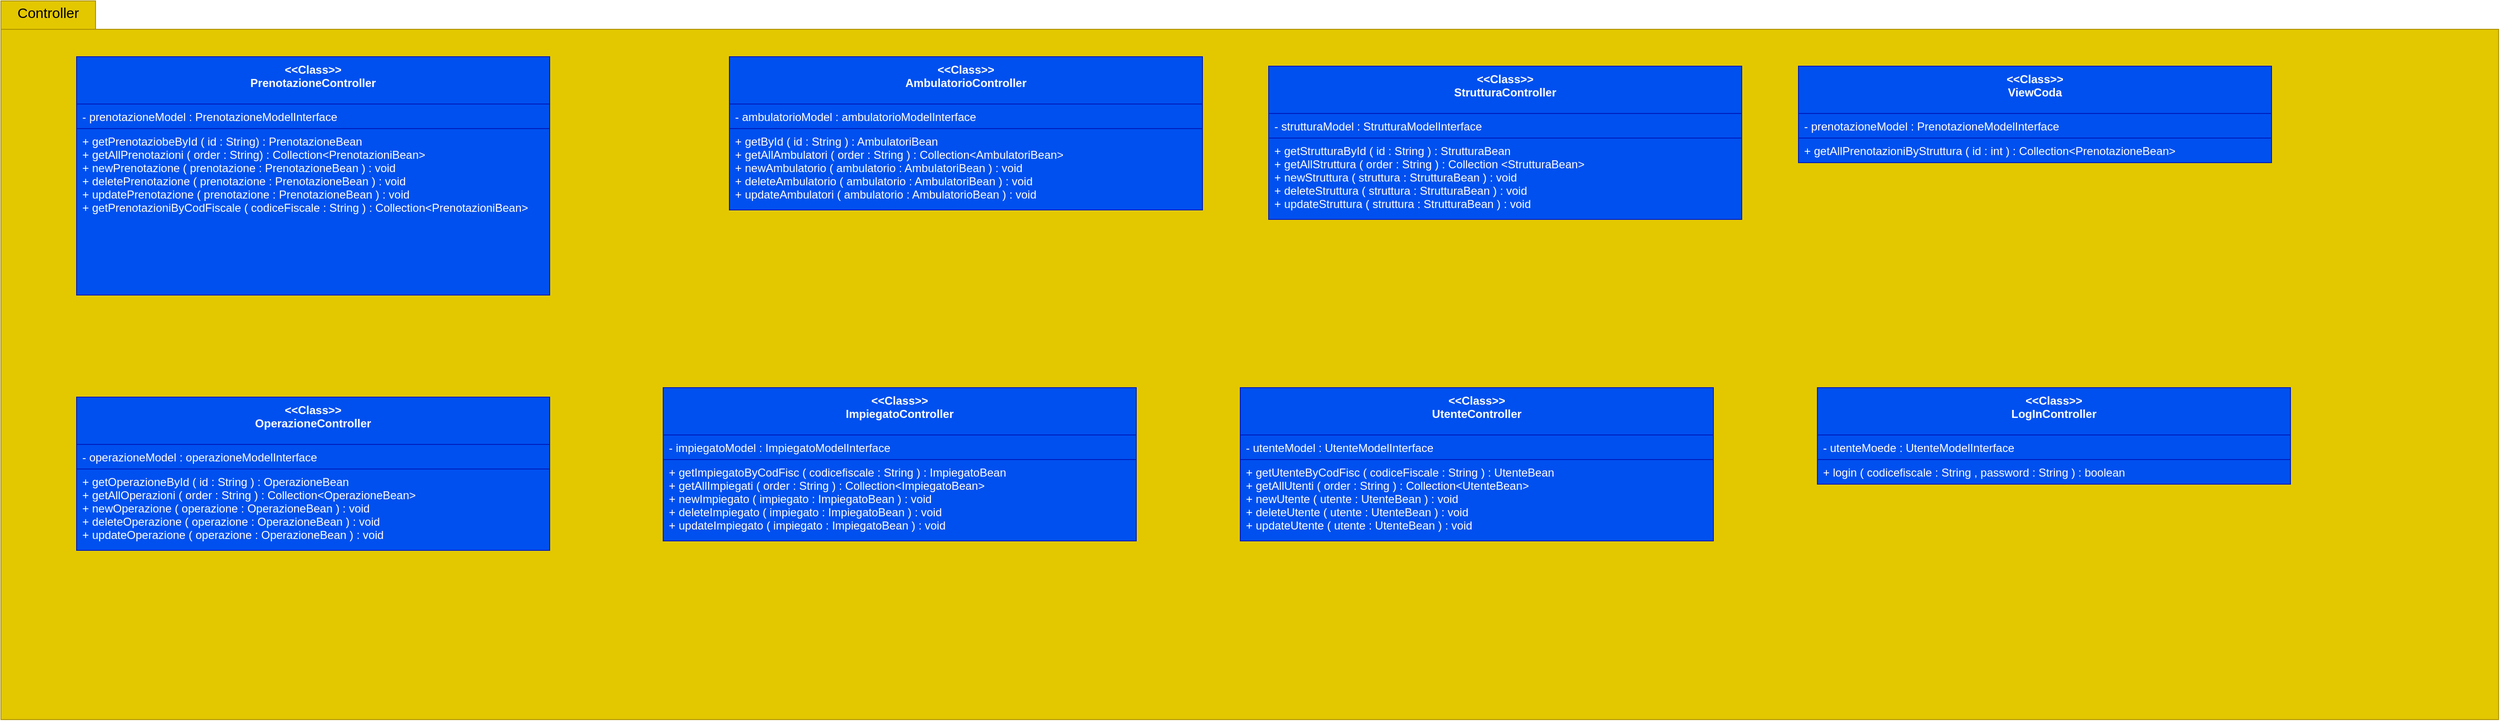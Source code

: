 <mxfile version="13.9.5" type="device"><diagram id="oaaYLRDvZi2pZjZog_aN" name="Pagina-1"><mxGraphModel dx="2900" dy="2317" grid="1" gridSize="10" guides="1" tooltips="1" connect="1" arrows="1" fold="1" page="1" pageScale="1" pageWidth="827" pageHeight="1169" math="0" shadow="0"><root><mxCell id="0"/><mxCell id="1" parent="0"/><mxCell id="p8q6D1VRBhW9JgvPj3aj-1" value="" style="shape=folder;fontStyle=1;spacingTop=10;tabWidth=100;tabHeight=30;tabPosition=left;html=1;fillColor=#e3c800;strokeColor=#B09500;fontColor=#ffffff;" vertex="1" parent="1"><mxGeometry x="200" y="241" width="2640" height="760" as="geometry"/></mxCell><mxCell id="p8q6D1VRBhW9JgvPj3aj-2" value="&lt;font style=&quot;font-size: 15px&quot;&gt;Controller&lt;/font&gt;" style="text;html=1;strokeColor=none;fillColor=none;align=center;verticalAlign=middle;whiteSpace=wrap;rounded=0;" vertex="1" parent="1"><mxGeometry x="230" y="243" width="40" height="20" as="geometry"/></mxCell><mxCell id="p8q6D1VRBhW9JgvPj3aj-19" value="&lt;&lt;Class&gt;&gt;&#10;OperazioneController" style="swimlane;fontStyle=1;align=center;verticalAlign=top;childLayout=stackLayout;horizontal=1;startSize=50;horizontalStack=0;resizeParent=1;resizeParentMax=0;resizeLast=0;collapsible=1;marginBottom=0;fillColor=#0050ef;strokeColor=#001DBC;fontColor=#ffffff;" vertex="1" parent="1"><mxGeometry x="280" y="660" width="500" height="162" as="geometry"/></mxCell><mxCell id="p8q6D1VRBhW9JgvPj3aj-20" value="- operazioneModel : operazioneModelInterface" style="text;strokeColor=#001DBC;fillColor=#0050ef;align=left;verticalAlign=top;spacingLeft=4;spacingRight=4;overflow=hidden;rotatable=0;points=[[0,0.5],[1,0.5]];portConstraint=eastwest;fontColor=#ffffff;" vertex="1" parent="p8q6D1VRBhW9JgvPj3aj-19"><mxGeometry y="50" width="500" height="26" as="geometry"/></mxCell><mxCell id="p8q6D1VRBhW9JgvPj3aj-22" value="+ getOperazioneById ( id : String ) : OperazioneBean&#10;+ getAllOperazioni ( order : String ) : Collection&lt;OperazioneBean&gt;&#10;+ newOperazione ( operazione : OperazioneBean ) : void&#10;+ deleteOperazione ( operazione : OperazioneBean ) : void&#10;+ updateOperazione ( operazione : OperazioneBean ) : void" style="text;strokeColor=#001DBC;fillColor=#0050ef;align=left;verticalAlign=top;spacingLeft=4;spacingRight=4;overflow=hidden;rotatable=0;points=[[0,0.5],[1,0.5]];portConstraint=eastwest;fontColor=#ffffff;" vertex="1" parent="p8q6D1VRBhW9JgvPj3aj-19"><mxGeometry y="76" width="500" height="86" as="geometry"/></mxCell><mxCell id="p8q6D1VRBhW9JgvPj3aj-23" value="&lt;&lt;Class&gt;&gt;&#10;PrenotazioneController" style="swimlane;fontStyle=1;align=center;verticalAlign=top;childLayout=stackLayout;horizontal=1;startSize=50;horizontalStack=0;resizeParent=1;resizeParentMax=0;resizeLast=0;collapsible=1;marginBottom=0;fillColor=#0050ef;strokeColor=#001DBC;fontColor=#ffffff;" vertex="1" parent="1"><mxGeometry x="280" y="300" width="500" height="252" as="geometry"/></mxCell><mxCell id="p8q6D1VRBhW9JgvPj3aj-24" value="- prenotazioneModel : PrenotazioneModelInterface" style="text;strokeColor=#001DBC;fillColor=#0050ef;align=left;verticalAlign=top;spacingLeft=4;spacingRight=4;overflow=hidden;rotatable=0;points=[[0,0.5],[1,0.5]];portConstraint=eastwest;fontColor=#ffffff;" vertex="1" parent="p8q6D1VRBhW9JgvPj3aj-23"><mxGeometry y="50" width="500" height="26" as="geometry"/></mxCell><mxCell id="p8q6D1VRBhW9JgvPj3aj-26" value="+ getPrenotaziobeById ( id : String) : PrenotazioneBean&#10;+ getAllPrenotazioni ( order : String) : Collection&lt;PrenotazioniBean&gt;&#10;+ newPrenotazione ( prenotazione : PrenotazioneBean ) : void&#10;+ deletePrenotazione ( prenotazione : PrenotazioneBean ) : void&#10;+ updatePrenotazione ( prenotazione : PrenotazioneBean ) : void&#10;+ getPrenotazioniByCodFiscale ( codiceFiscale : String ) : Collection&lt;PrenotazioniBean&gt;&#10;" style="text;strokeColor=#001DBC;fillColor=#0050ef;align=left;verticalAlign=top;spacingLeft=4;spacingRight=4;overflow=hidden;rotatable=0;points=[[0,0.5],[1,0.5]];portConstraint=eastwest;fontColor=#ffffff;" vertex="1" parent="p8q6D1VRBhW9JgvPj3aj-23"><mxGeometry y="76" width="500" height="176" as="geometry"/></mxCell><mxCell id="p8q6D1VRBhW9JgvPj3aj-27" value="&lt;&lt;Class&gt;&gt;&#10;AmbulatorioController" style="swimlane;fontStyle=1;align=center;verticalAlign=top;childLayout=stackLayout;horizontal=1;startSize=50;horizontalStack=0;resizeParent=1;resizeParentMax=0;resizeLast=0;collapsible=1;marginBottom=0;fillColor=#0050ef;strokeColor=#001DBC;fontColor=#ffffff;" vertex="1" parent="1"><mxGeometry x="970" y="300" width="500" height="162" as="geometry"/></mxCell><mxCell id="p8q6D1VRBhW9JgvPj3aj-28" value="- ambulatorioModel : ambulatorioModelInterface" style="text;strokeColor=#001DBC;fillColor=#0050ef;align=left;verticalAlign=top;spacingLeft=4;spacingRight=4;overflow=hidden;rotatable=0;points=[[0,0.5],[1,0.5]];portConstraint=eastwest;fontColor=#ffffff;" vertex="1" parent="p8q6D1VRBhW9JgvPj3aj-27"><mxGeometry y="50" width="500" height="26" as="geometry"/></mxCell><mxCell id="p8q6D1VRBhW9JgvPj3aj-30" value="+ getById ( id : String ) : AmbulatoriBean&#10;+ getAllAmbulatori ( order : String ) : Collection&lt;AmbulatoriBean&gt;&#10;+ newAmbulatorio ( ambulatorio : AmbulatoriBean ) : void&#10;+ deleteAmbulatorio ( ambulatorio : AmbulatoriBean ) : void&#10;+ updateAmbulatori ( ambulatorio : AmbulatorioBean ) : void " style="text;strokeColor=#001DBC;fillColor=#0050ef;align=left;verticalAlign=top;spacingLeft=4;spacingRight=4;overflow=hidden;rotatable=0;points=[[0,0.5],[1,0.5]];portConstraint=eastwest;fontColor=#ffffff;" vertex="1" parent="p8q6D1VRBhW9JgvPj3aj-27"><mxGeometry y="76" width="500" height="86" as="geometry"/></mxCell><mxCell id="p8q6D1VRBhW9JgvPj3aj-31" value="&lt;&lt;Class&gt;&gt;&#10;ImpiegatoController" style="swimlane;fontStyle=1;align=center;verticalAlign=top;childLayout=stackLayout;horizontal=1;startSize=50;horizontalStack=0;resizeParent=1;resizeParentMax=0;resizeLast=0;collapsible=1;marginBottom=0;fillColor=#0050ef;strokeColor=#001DBC;fontColor=#ffffff;" vertex="1" parent="1"><mxGeometry x="900" y="650" width="500" height="162" as="geometry"/></mxCell><mxCell id="p8q6D1VRBhW9JgvPj3aj-32" value="- impiegatoModel : ImpiegatoModelInterface" style="text;strokeColor=#001DBC;fillColor=#0050ef;align=left;verticalAlign=top;spacingLeft=4;spacingRight=4;overflow=hidden;rotatable=0;points=[[0,0.5],[1,0.5]];portConstraint=eastwest;fontColor=#ffffff;" vertex="1" parent="p8q6D1VRBhW9JgvPj3aj-31"><mxGeometry y="50" width="500" height="26" as="geometry"/></mxCell><mxCell id="p8q6D1VRBhW9JgvPj3aj-34" value="+ getImpiegatoByCodFisc ( codicefiscale : String ) : ImpiegatoBean&#10;+ getAllImpiegati ( order : String ) : Collection&lt;ImpiegatoBean&gt;&#10;+ newImpiegato ( impiegato : ImpiegatoBean ) : void&#10;+ deleteImpiegato ( impiegato : ImpiegatoBean ) : void&#10;+ updateImpiegato ( impiegato : ImpiegatoBean ) : void" style="text;strokeColor=#001DBC;fillColor=#0050ef;align=left;verticalAlign=top;spacingLeft=4;spacingRight=4;overflow=hidden;rotatable=0;points=[[0,0.5],[1,0.5]];portConstraint=eastwest;fontColor=#ffffff;" vertex="1" parent="p8q6D1VRBhW9JgvPj3aj-31"><mxGeometry y="76" width="500" height="86" as="geometry"/></mxCell><mxCell id="p8q6D1VRBhW9JgvPj3aj-35" value="&lt;&lt;Class&gt;&gt;&#10;StrutturaController" style="swimlane;fontStyle=1;align=center;verticalAlign=top;childLayout=stackLayout;horizontal=1;startSize=50;horizontalStack=0;resizeParent=1;resizeParentMax=0;resizeLast=0;collapsible=1;marginBottom=0;fillColor=#0050ef;strokeColor=#001DBC;fontColor=#ffffff;" vertex="1" parent="1"><mxGeometry x="1540" y="310" width="500" height="162" as="geometry"/></mxCell><mxCell id="p8q6D1VRBhW9JgvPj3aj-36" value="- strutturaModel : StrutturaModelInterface" style="text;strokeColor=#001DBC;fillColor=#0050ef;align=left;verticalAlign=top;spacingLeft=4;spacingRight=4;overflow=hidden;rotatable=0;points=[[0,0.5],[1,0.5]];portConstraint=eastwest;fontColor=#ffffff;" vertex="1" parent="p8q6D1VRBhW9JgvPj3aj-35"><mxGeometry y="50" width="500" height="26" as="geometry"/></mxCell><mxCell id="p8q6D1VRBhW9JgvPj3aj-38" value="+ getStrutturaById ( id : String ) : StrutturaBean&#10;+ getAllStruttura ( order : String ) : Collection &lt;StrutturaBean&gt;&#10;+ newStruttura ( struttura : StrutturaBean ) : void&#10;+ deleteStruttura ( struttura : StrutturaBean ) : void&#10;+ updateStruttura ( struttura : StrutturaBean ) : void" style="text;strokeColor=#001DBC;fillColor=#0050ef;align=left;verticalAlign=top;spacingLeft=4;spacingRight=4;overflow=hidden;rotatable=0;points=[[0,0.5],[1,0.5]];portConstraint=eastwest;fontColor=#ffffff;" vertex="1" parent="p8q6D1VRBhW9JgvPj3aj-35"><mxGeometry y="76" width="500" height="86" as="geometry"/></mxCell><mxCell id="p8q6D1VRBhW9JgvPj3aj-39" value="&lt;&lt;Class&gt;&gt;&#10;UtenteController" style="swimlane;fontStyle=1;align=center;verticalAlign=top;childLayout=stackLayout;horizontal=1;startSize=50;horizontalStack=0;resizeParent=1;resizeParentMax=0;resizeLast=0;collapsible=1;marginBottom=0;fillColor=#0050ef;strokeColor=#001DBC;fontColor=#ffffff;" vertex="1" parent="1"><mxGeometry x="1510" y="650" width="500" height="162" as="geometry"/></mxCell><mxCell id="p8q6D1VRBhW9JgvPj3aj-40" value="- utenteModel : UtenteModelInterface" style="text;strokeColor=#001DBC;fillColor=#0050ef;align=left;verticalAlign=top;spacingLeft=4;spacingRight=4;overflow=hidden;rotatable=0;points=[[0,0.5],[1,0.5]];portConstraint=eastwest;fontColor=#ffffff;" vertex="1" parent="p8q6D1VRBhW9JgvPj3aj-39"><mxGeometry y="50" width="500" height="26" as="geometry"/></mxCell><mxCell id="p8q6D1VRBhW9JgvPj3aj-42" value="+ getUtenteByCodFisc ( codiceFiscale : String ) : UtenteBean&#10;+ getAllUtenti ( order : String ) : Collection&lt;UtenteBean&gt;&#10;+ newUtente ( utente : UtenteBean ) : void&#10;+ deleteUtente ( utente : UtenteBean ) : void&#10;+ updateUtente ( utente : UtenteBean ) : void" style="text;strokeColor=#001DBC;fillColor=#0050ef;align=left;verticalAlign=top;spacingLeft=4;spacingRight=4;overflow=hidden;rotatable=0;points=[[0,0.5],[1,0.5]];portConstraint=eastwest;fontColor=#ffffff;" vertex="1" parent="p8q6D1VRBhW9JgvPj3aj-39"><mxGeometry y="76" width="500" height="86" as="geometry"/></mxCell><mxCell id="p8q6D1VRBhW9JgvPj3aj-43" value="&lt;&lt;Class&gt;&gt;&#10;ViewCoda" style="swimlane;fontStyle=1;align=center;verticalAlign=top;childLayout=stackLayout;horizontal=1;startSize=50;horizontalStack=0;resizeParent=1;resizeParentMax=0;resizeLast=0;collapsible=1;marginBottom=0;fillColor=#0050ef;strokeColor=#001DBC;fontColor=#ffffff;" vertex="1" parent="1"><mxGeometry x="2100" y="310" width="500" height="102" as="geometry"/></mxCell><mxCell id="p8q6D1VRBhW9JgvPj3aj-44" value="- prenotazioneModel : PrenotazioneModelInterface" style="text;strokeColor=#001DBC;fillColor=#0050ef;align=left;verticalAlign=top;spacingLeft=4;spacingRight=4;overflow=hidden;rotatable=0;points=[[0,0.5],[1,0.5]];portConstraint=eastwest;fontColor=#ffffff;" vertex="1" parent="p8q6D1VRBhW9JgvPj3aj-43"><mxGeometry y="50" width="500" height="26" as="geometry"/></mxCell><mxCell id="p8q6D1VRBhW9JgvPj3aj-46" value="+ getAllPrenotazioniByStruttura ( id : int ) : Collection&lt;PrenotazioneBean&gt;" style="text;strokeColor=#001DBC;fillColor=#0050ef;align=left;verticalAlign=top;spacingLeft=4;spacingRight=4;overflow=hidden;rotatable=0;points=[[0,0.5],[1,0.5]];portConstraint=eastwest;fontColor=#ffffff;" vertex="1" parent="p8q6D1VRBhW9JgvPj3aj-43"><mxGeometry y="76" width="500" height="26" as="geometry"/></mxCell><mxCell id="p8q6D1VRBhW9JgvPj3aj-47" value="&lt;&lt;Class&gt;&gt;&#10;LogInController" style="swimlane;fontStyle=1;align=center;verticalAlign=top;childLayout=stackLayout;horizontal=1;startSize=50;horizontalStack=0;resizeParent=1;resizeParentMax=0;resizeLast=0;collapsible=1;marginBottom=0;fillColor=#0050ef;strokeColor=#001DBC;fontColor=#ffffff;" vertex="1" parent="1"><mxGeometry x="2120" y="650" width="500" height="102" as="geometry"/></mxCell><mxCell id="p8q6D1VRBhW9JgvPj3aj-48" value="- utenteMoede : UtenteModelInterface" style="text;strokeColor=#001DBC;fillColor=#0050ef;align=left;verticalAlign=top;spacingLeft=4;spacingRight=4;overflow=hidden;rotatable=0;points=[[0,0.5],[1,0.5]];portConstraint=eastwest;fontColor=#ffffff;" vertex="1" parent="p8q6D1VRBhW9JgvPj3aj-47"><mxGeometry y="50" width="500" height="26" as="geometry"/></mxCell><mxCell id="p8q6D1VRBhW9JgvPj3aj-50" value="+ login ( codicefiscale : String , password : String ) : boolean" style="text;strokeColor=#001DBC;fillColor=#0050ef;align=left;verticalAlign=top;spacingLeft=4;spacingRight=4;overflow=hidden;rotatable=0;points=[[0,0.5],[1,0.5]];portConstraint=eastwest;fontColor=#ffffff;" vertex="1" parent="p8q6D1VRBhW9JgvPj3aj-47"><mxGeometry y="76" width="500" height="26" as="geometry"/></mxCell></root></mxGraphModel></diagram></mxfile>